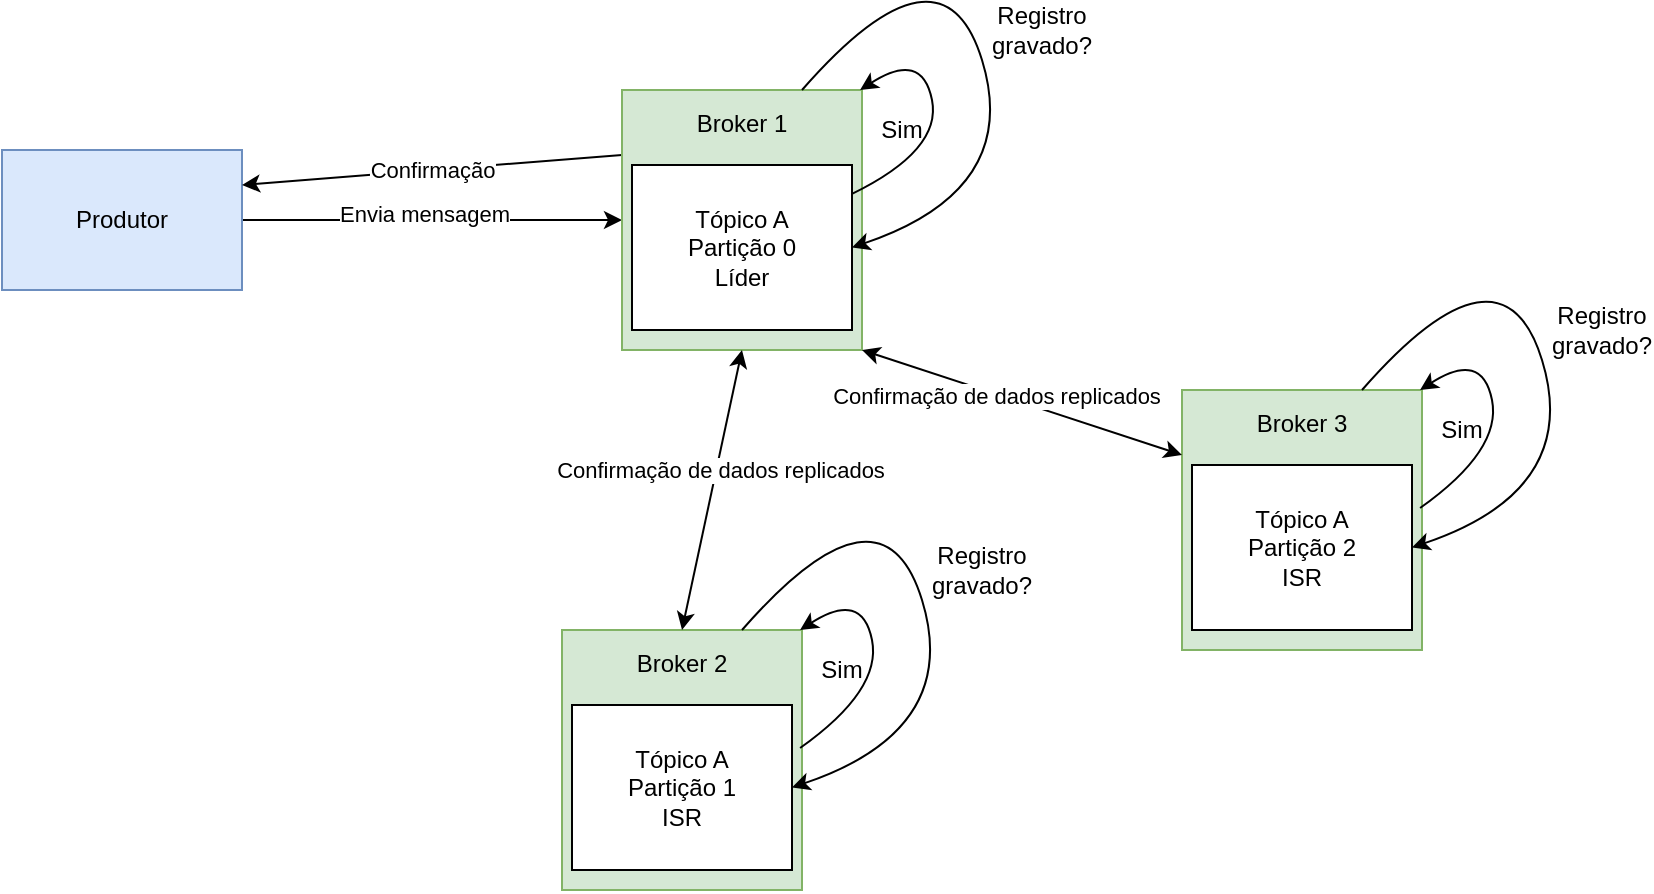 <mxfile version="14.9.2" type="device"><diagram id="ShiywVRcGoLPYJyjbAgj" name="Page-1"><mxGraphModel dx="1100" dy="1699" grid="1" gridSize="10" guides="1" tooltips="1" connect="1" arrows="1" fold="1" page="1" pageScale="1" pageWidth="827" pageHeight="1169" math="0" shadow="0"><root><mxCell id="0"/><mxCell id="1" parent="0"/><mxCell id="vJWiq5tvBXdhhwEL-66--6" style="edgeStyle=orthogonalEdgeStyle;rounded=0;orthogonalLoop=1;jettySize=auto;html=1;entryX=0;entryY=0.5;entryDx=0;entryDy=0;" parent="1" source="vJWiq5tvBXdhhwEL-66--1" target="vJWiq5tvBXdhhwEL-66--2" edge="1"><mxGeometry relative="1" as="geometry"/></mxCell><mxCell id="vJWiq5tvBXdhhwEL-66--7" value="Envia mensagem" style="edgeLabel;html=1;align=center;verticalAlign=middle;resizable=0;points=[];" parent="vJWiq5tvBXdhhwEL-66--6" vertex="1" connectable="0"><mxGeometry x="-0.042" y="3" relative="1" as="geometry"><mxPoint as="offset"/></mxGeometry></mxCell><mxCell id="vJWiq5tvBXdhhwEL-66--1" value="Produtor" style="rounded=0;whiteSpace=wrap;html=1;fillColor=#dae8fc;strokeColor=#6c8ebf;" parent="1" vertex="1"><mxGeometry x="90" y="70" width="120" height="70" as="geometry"/></mxCell><mxCell id="_zA2Or0_4a7vdzyYzk0X-6" value="Confirmação" style="endArrow=classic;html=1;exitX=0;exitY=0.25;exitDx=0;exitDy=0;entryX=1;entryY=0.25;entryDx=0;entryDy=0;" edge="1" parent="1" source="vJWiq5tvBXdhhwEL-66--2" target="vJWiq5tvBXdhhwEL-66--1"><mxGeometry width="50" height="50" relative="1" as="geometry"><mxPoint x="250" y="50" as="sourcePoint"/><mxPoint x="300" as="targetPoint"/></mxGeometry></mxCell><mxCell id="_zA2Or0_4a7vdzyYzk0X-7" value="" style="group" vertex="1" connectable="0" parent="1"><mxGeometry x="400" width="230" height="170" as="geometry"/></mxCell><mxCell id="vJWiq5tvBXdhhwEL-66--10" value="" style="group" parent="_zA2Or0_4a7vdzyYzk0X-7" vertex="1" connectable="0"><mxGeometry y="40" width="120" height="130" as="geometry"/></mxCell><mxCell id="vJWiq5tvBXdhhwEL-66--2" value="" style="rounded=0;whiteSpace=wrap;html=1;fillColor=#d5e8d4;strokeColor=#82b366;" parent="vJWiq5tvBXdhhwEL-66--10" vertex="1"><mxGeometry width="120" height="130" as="geometry"/></mxCell><mxCell id="vJWiq5tvBXdhhwEL-66--3" value="Tópico A&lt;br&gt;Partição 0&lt;br&gt;Líder" style="rounded=0;whiteSpace=wrap;html=1;" parent="vJWiq5tvBXdhhwEL-66--10" vertex="1"><mxGeometry x="5" y="37.5" width="110" height="82.5" as="geometry"/></mxCell><mxCell id="vJWiq5tvBXdhhwEL-66--4" value="Broker 1" style="text;html=1;strokeColor=none;fillColor=none;align=center;verticalAlign=middle;whiteSpace=wrap;rounded=0;" parent="vJWiq5tvBXdhhwEL-66--10" vertex="1"><mxGeometry x="35" y="7" width="50" height="20" as="geometry"/></mxCell><mxCell id="_zA2Or0_4a7vdzyYzk0X-1" value="" style="curved=1;endArrow=classic;html=1;exitX=0.75;exitY=0;exitDx=0;exitDy=0;entryX=1;entryY=0.5;entryDx=0;entryDy=0;" edge="1" parent="vJWiq5tvBXdhhwEL-66--10" source="vJWiq5tvBXdhhwEL-66--2" target="vJWiq5tvBXdhhwEL-66--3"><mxGeometry width="50" height="50" relative="1" as="geometry"><mxPoint x="150" y="50" as="sourcePoint"/><mxPoint x="200" as="targetPoint"/><Array as="points"><mxPoint x="160" y="-80"/><mxPoint x="200" y="50"/></Array></mxGeometry></mxCell><mxCell id="_zA2Or0_4a7vdzyYzk0X-4" value="" style="curved=1;endArrow=classic;html=1;entryX=0.992;entryY=0;entryDx=0;entryDy=0;entryPerimeter=0;" edge="1" parent="vJWiq5tvBXdhhwEL-66--10" source="vJWiq5tvBXdhhwEL-66--3" target="vJWiq5tvBXdhhwEL-66--2"><mxGeometry width="50" height="50" relative="1" as="geometry"><mxPoint x="119" y="65" as="sourcePoint"/><mxPoint x="190" y="100" as="targetPoint"/><Array as="points"><mxPoint x="160" y="30"/><mxPoint x="150" y="-20"/></Array></mxGeometry></mxCell><mxCell id="_zA2Or0_4a7vdzyYzk0X-3" value="Registro gravado?" style="text;html=1;strokeColor=none;fillColor=none;align=center;verticalAlign=middle;whiteSpace=wrap;rounded=0;" vertex="1" parent="_zA2Or0_4a7vdzyYzk0X-7"><mxGeometry x="190" width="40" height="20" as="geometry"/></mxCell><mxCell id="_zA2Or0_4a7vdzyYzk0X-5" value="Sim" style="text;html=1;strokeColor=none;fillColor=none;align=center;verticalAlign=middle;whiteSpace=wrap;rounded=0;" vertex="1" parent="_zA2Or0_4a7vdzyYzk0X-7"><mxGeometry x="120" y="50" width="40" height="20" as="geometry"/></mxCell><mxCell id="_zA2Or0_4a7vdzyYzk0X-8" value="" style="group" vertex="1" connectable="0" parent="1"><mxGeometry x="680" y="150" width="230" height="170" as="geometry"/></mxCell><mxCell id="_zA2Or0_4a7vdzyYzk0X-9" value="" style="group" vertex="1" connectable="0" parent="_zA2Or0_4a7vdzyYzk0X-8"><mxGeometry y="40" width="120" height="130" as="geometry"/></mxCell><mxCell id="_zA2Or0_4a7vdzyYzk0X-10" value="" style="rounded=0;whiteSpace=wrap;html=1;fillColor=#d5e8d4;strokeColor=#82b366;" vertex="1" parent="_zA2Or0_4a7vdzyYzk0X-9"><mxGeometry width="120" height="130" as="geometry"/></mxCell><mxCell id="_zA2Or0_4a7vdzyYzk0X-11" value="Tópico A&lt;br&gt;Partição 2&lt;br&gt;ISR" style="rounded=0;whiteSpace=wrap;html=1;" vertex="1" parent="_zA2Or0_4a7vdzyYzk0X-9"><mxGeometry x="5" y="37.5" width="110" height="82.5" as="geometry"/></mxCell><mxCell id="_zA2Or0_4a7vdzyYzk0X-12" value="Broker 3" style="text;html=1;strokeColor=none;fillColor=none;align=center;verticalAlign=middle;whiteSpace=wrap;rounded=0;" vertex="1" parent="_zA2Or0_4a7vdzyYzk0X-9"><mxGeometry x="35" y="7" width="50" height="20" as="geometry"/></mxCell><mxCell id="_zA2Or0_4a7vdzyYzk0X-13" value="" style="curved=1;endArrow=classic;html=1;exitX=0.75;exitY=0;exitDx=0;exitDy=0;entryX=1;entryY=0.5;entryDx=0;entryDy=0;" edge="1" parent="_zA2Or0_4a7vdzyYzk0X-9" source="_zA2Or0_4a7vdzyYzk0X-10" target="_zA2Or0_4a7vdzyYzk0X-11"><mxGeometry width="50" height="50" relative="1" as="geometry"><mxPoint x="150" y="50" as="sourcePoint"/><mxPoint x="200" as="targetPoint"/><Array as="points"><mxPoint x="160" y="-80"/><mxPoint x="200" y="50"/></Array></mxGeometry></mxCell><mxCell id="_zA2Or0_4a7vdzyYzk0X-14" value="" style="curved=1;endArrow=classic;html=1;exitX=0.992;exitY=0.454;exitDx=0;exitDy=0;exitPerimeter=0;entryX=0.992;entryY=0;entryDx=0;entryDy=0;entryPerimeter=0;" edge="1" parent="_zA2Or0_4a7vdzyYzk0X-9" source="_zA2Or0_4a7vdzyYzk0X-10" target="_zA2Or0_4a7vdzyYzk0X-10"><mxGeometry width="50" height="50" relative="1" as="geometry"><mxPoint x="140" y="150" as="sourcePoint"/><mxPoint x="190" y="100" as="targetPoint"/><Array as="points"><mxPoint x="160" y="30"/><mxPoint x="150" y="-20"/></Array></mxGeometry></mxCell><mxCell id="_zA2Or0_4a7vdzyYzk0X-15" value="Registro gravado?" style="text;html=1;strokeColor=none;fillColor=none;align=center;verticalAlign=middle;whiteSpace=wrap;rounded=0;" vertex="1" parent="_zA2Or0_4a7vdzyYzk0X-8"><mxGeometry x="190" width="40" height="20" as="geometry"/></mxCell><mxCell id="_zA2Or0_4a7vdzyYzk0X-16" value="Sim" style="text;html=1;strokeColor=none;fillColor=none;align=center;verticalAlign=middle;whiteSpace=wrap;rounded=0;" vertex="1" parent="_zA2Or0_4a7vdzyYzk0X-8"><mxGeometry x="120" y="50" width="40" height="20" as="geometry"/></mxCell><mxCell id="_zA2Or0_4a7vdzyYzk0X-17" value="" style="group" vertex="1" connectable="0" parent="1"><mxGeometry x="370" y="270" width="230" height="170" as="geometry"/></mxCell><mxCell id="_zA2Or0_4a7vdzyYzk0X-18" value="" style="group" vertex="1" connectable="0" parent="_zA2Or0_4a7vdzyYzk0X-17"><mxGeometry y="40" width="120" height="130" as="geometry"/></mxCell><mxCell id="_zA2Or0_4a7vdzyYzk0X-19" value="" style="rounded=0;whiteSpace=wrap;html=1;fillColor=#d5e8d4;strokeColor=#82b366;" vertex="1" parent="_zA2Or0_4a7vdzyYzk0X-18"><mxGeometry width="120" height="130" as="geometry"/></mxCell><mxCell id="_zA2Or0_4a7vdzyYzk0X-20" value="Tópico A&lt;br&gt;Partição 1&lt;br&gt;ISR" style="rounded=0;whiteSpace=wrap;html=1;" vertex="1" parent="_zA2Or0_4a7vdzyYzk0X-18"><mxGeometry x="5" y="37.5" width="110" height="82.5" as="geometry"/></mxCell><mxCell id="_zA2Or0_4a7vdzyYzk0X-21" value="Broker 2" style="text;html=1;strokeColor=none;fillColor=none;align=center;verticalAlign=middle;whiteSpace=wrap;rounded=0;" vertex="1" parent="_zA2Or0_4a7vdzyYzk0X-18"><mxGeometry x="35" y="7" width="50" height="20" as="geometry"/></mxCell><mxCell id="_zA2Or0_4a7vdzyYzk0X-22" value="" style="curved=1;endArrow=classic;html=1;exitX=0.75;exitY=0;exitDx=0;exitDy=0;entryX=1;entryY=0.5;entryDx=0;entryDy=0;" edge="1" parent="_zA2Or0_4a7vdzyYzk0X-18" source="_zA2Or0_4a7vdzyYzk0X-19" target="_zA2Or0_4a7vdzyYzk0X-20"><mxGeometry width="50" height="50" relative="1" as="geometry"><mxPoint x="150" y="50" as="sourcePoint"/><mxPoint x="200" as="targetPoint"/><Array as="points"><mxPoint x="160" y="-80"/><mxPoint x="200" y="50"/></Array></mxGeometry></mxCell><mxCell id="_zA2Or0_4a7vdzyYzk0X-23" value="" style="curved=1;endArrow=classic;html=1;exitX=0.992;exitY=0.454;exitDx=0;exitDy=0;exitPerimeter=0;entryX=0.992;entryY=0;entryDx=0;entryDy=0;entryPerimeter=0;" edge="1" parent="_zA2Or0_4a7vdzyYzk0X-18" source="_zA2Or0_4a7vdzyYzk0X-19" target="_zA2Or0_4a7vdzyYzk0X-19"><mxGeometry width="50" height="50" relative="1" as="geometry"><mxPoint x="140" y="150" as="sourcePoint"/><mxPoint x="190" y="100" as="targetPoint"/><Array as="points"><mxPoint x="160" y="30"/><mxPoint x="150" y="-20"/></Array></mxGeometry></mxCell><mxCell id="_zA2Or0_4a7vdzyYzk0X-24" value="Registro gravado?" style="text;html=1;strokeColor=none;fillColor=none;align=center;verticalAlign=middle;whiteSpace=wrap;rounded=0;" vertex="1" parent="_zA2Or0_4a7vdzyYzk0X-17"><mxGeometry x="190" width="40" height="20" as="geometry"/></mxCell><mxCell id="_zA2Or0_4a7vdzyYzk0X-25" value="Sim" style="text;html=1;strokeColor=none;fillColor=none;align=center;verticalAlign=middle;whiteSpace=wrap;rounded=0;" vertex="1" parent="_zA2Or0_4a7vdzyYzk0X-17"><mxGeometry x="120" y="50" width="40" height="20" as="geometry"/></mxCell><mxCell id="_zA2Or0_4a7vdzyYzk0X-27" value="" style="endArrow=classic;startArrow=classic;html=1;entryX=0.5;entryY=1;entryDx=0;entryDy=0;exitX=0.5;exitY=0;exitDx=0;exitDy=0;" edge="1" parent="1" source="_zA2Or0_4a7vdzyYzk0X-19" target="vJWiq5tvBXdhhwEL-66--2"><mxGeometry width="50" height="50" relative="1" as="geometry"><mxPoint x="380" y="260" as="sourcePoint"/><mxPoint x="430" y="210" as="targetPoint"/></mxGeometry></mxCell><mxCell id="_zA2Or0_4a7vdzyYzk0X-29" value="Confirmação de dados replicados" style="edgeLabel;html=1;align=center;verticalAlign=middle;resizable=0;points=[];" vertex="1" connectable="0" parent="_zA2Or0_4a7vdzyYzk0X-27"><mxGeometry x="0.148" y="-2" relative="1" as="geometry"><mxPoint as="offset"/></mxGeometry></mxCell><mxCell id="_zA2Or0_4a7vdzyYzk0X-28" value="" style="endArrow=classic;startArrow=classic;html=1;entryX=1;entryY=1;entryDx=0;entryDy=0;exitX=0;exitY=0.25;exitDx=0;exitDy=0;" edge="1" parent="1" source="_zA2Or0_4a7vdzyYzk0X-10" target="vJWiq5tvBXdhhwEL-66--2"><mxGeometry width="50" height="50" relative="1" as="geometry"><mxPoint x="550" y="230" as="sourcePoint"/><mxPoint x="600" y="180" as="targetPoint"/></mxGeometry></mxCell><mxCell id="_zA2Or0_4a7vdzyYzk0X-30" value="Confirmação de dados replicados" style="edgeLabel;html=1;align=center;verticalAlign=middle;resizable=0;points=[];" vertex="1" connectable="0" parent="_zA2Or0_4a7vdzyYzk0X-28"><mxGeometry x="0.163" y="1" relative="1" as="geometry"><mxPoint as="offset"/></mxGeometry></mxCell></root></mxGraphModel></diagram></mxfile>